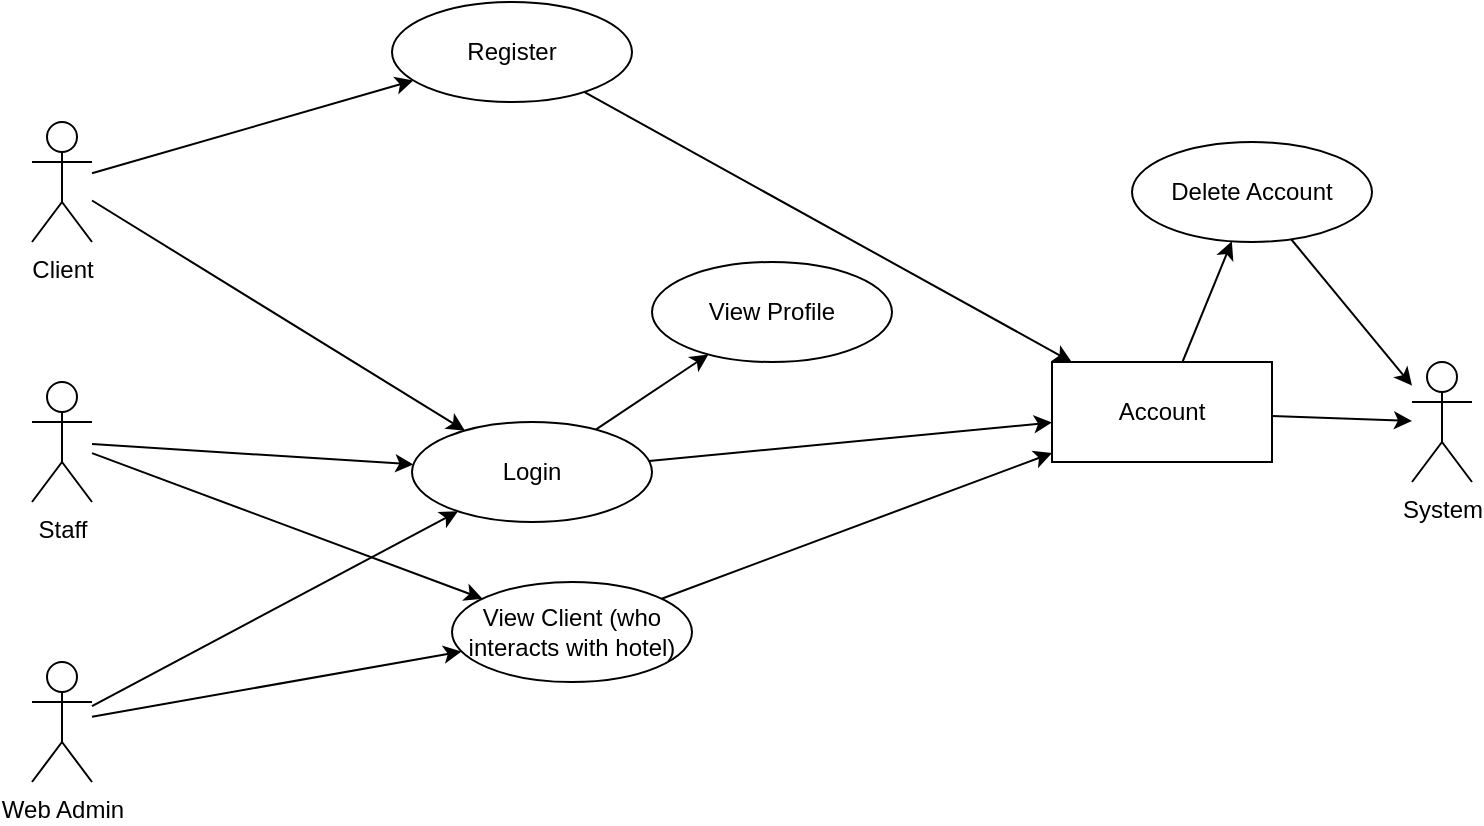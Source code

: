 <mxfile>
    <diagram id="3KbqttFD7PoUPnn3kP11" name="Page-1">
        <mxGraphModel dx="1682" dy="1410" grid="1" gridSize="10" guides="1" tooltips="1" connect="1" arrows="1" fold="1" page="1" pageScale="1" pageWidth="850" pageHeight="1100" math="0" shadow="0">
            <root>
                <mxCell id="0"/>
                <mxCell id="1" parent="0"/>
                <mxCell id="7" style="edgeStyle=none;html=1;" edge="1" parent="1" source="2" target="6">
                    <mxGeometry relative="1" as="geometry"/>
                </mxCell>
                <mxCell id="13" style="edgeStyle=none;html=1;" edge="1" parent="1" source="2" target="12">
                    <mxGeometry relative="1" as="geometry"/>
                </mxCell>
                <mxCell id="2" value="Client" style="shape=umlActor;html=1;verticalLabelPosition=bottom;verticalAlign=top;align=center;" vertex="1" parent="1">
                    <mxGeometry x="-370" y="410" width="30" height="60" as="geometry"/>
                </mxCell>
                <mxCell id="8" style="edgeStyle=none;html=1;" edge="1" parent="1" source="3" target="6">
                    <mxGeometry relative="1" as="geometry"/>
                </mxCell>
                <mxCell id="24" style="edgeStyle=none;html=1;" edge="1" parent="1" source="3" target="23">
                    <mxGeometry relative="1" as="geometry"/>
                </mxCell>
                <mxCell id="3" value="Staff" style="shape=umlActor;html=1;verticalLabelPosition=bottom;verticalAlign=top;align=center;" vertex="1" parent="1">
                    <mxGeometry x="-370" y="540" width="30" height="60" as="geometry"/>
                </mxCell>
                <mxCell id="9" style="edgeStyle=none;html=1;" edge="1" parent="1" source="4" target="6">
                    <mxGeometry relative="1" as="geometry"/>
                </mxCell>
                <mxCell id="25" style="edgeStyle=none;html=1;" edge="1" parent="1" source="4" target="23">
                    <mxGeometry relative="1" as="geometry"/>
                </mxCell>
                <mxCell id="4" value="Web Admin" style="shape=umlActor;html=1;verticalLabelPosition=bottom;verticalAlign=top;align=center;" vertex="1" parent="1">
                    <mxGeometry x="-370" y="680" width="30" height="60" as="geometry"/>
                </mxCell>
                <mxCell id="5" value="System" style="shape=umlActor;html=1;verticalLabelPosition=bottom;verticalAlign=top;align=center;" vertex="1" parent="1">
                    <mxGeometry x="320" y="530" width="30" height="60" as="geometry"/>
                </mxCell>
                <mxCell id="10" style="edgeStyle=none;html=1;" edge="1" parent="1" source="6" target="29">
                    <mxGeometry relative="1" as="geometry"/>
                </mxCell>
                <mxCell id="18" style="edgeStyle=none;html=1;" edge="1" parent="1" source="6" target="22">
                    <mxGeometry relative="1" as="geometry">
                        <mxPoint x="-40" y="510" as="targetPoint"/>
                    </mxGeometry>
                </mxCell>
                <mxCell id="6" value="Login" style="ellipse;whiteSpace=wrap;html=1;" vertex="1" parent="1">
                    <mxGeometry x="-180" y="560" width="120" height="50" as="geometry"/>
                </mxCell>
                <mxCell id="14" style="edgeStyle=none;html=1;" edge="1" parent="1" source="12" target="29">
                    <mxGeometry relative="1" as="geometry"/>
                </mxCell>
                <mxCell id="12" value="Register" style="ellipse;whiteSpace=wrap;html=1;" vertex="1" parent="1">
                    <mxGeometry x="-190" y="350" width="120" height="50" as="geometry"/>
                </mxCell>
                <mxCell id="22" value="View Profile" style="ellipse;whiteSpace=wrap;html=1;" vertex="1" parent="1">
                    <mxGeometry x="-60" y="480" width="120" height="50" as="geometry"/>
                </mxCell>
                <mxCell id="26" style="edgeStyle=none;html=1;" edge="1" parent="1" source="23" target="29">
                    <mxGeometry relative="1" as="geometry"/>
                </mxCell>
                <mxCell id="23" value="View Client (who interacts with hotel)" style="ellipse;whiteSpace=wrap;html=1;" vertex="1" parent="1">
                    <mxGeometry x="-160" y="640" width="120" height="50" as="geometry"/>
                </mxCell>
                <mxCell id="31" style="edgeStyle=none;html=1;" edge="1" parent="1" source="29" target="5">
                    <mxGeometry relative="1" as="geometry"/>
                </mxCell>
                <mxCell id="33" style="edgeStyle=none;html=1;" edge="1" parent="1" source="29" target="32">
                    <mxGeometry relative="1" as="geometry"/>
                </mxCell>
                <mxCell id="29" value="Account" style="whiteSpace=wrap;html=1;" vertex="1" parent="1">
                    <mxGeometry x="140" y="530" width="110" height="50" as="geometry"/>
                </mxCell>
                <mxCell id="34" style="edgeStyle=none;html=1;" edge="1" parent="1" source="32" target="5">
                    <mxGeometry relative="1" as="geometry"/>
                </mxCell>
                <mxCell id="32" value="Delete Account" style="ellipse;whiteSpace=wrap;html=1;" vertex="1" parent="1">
                    <mxGeometry x="180" y="420" width="120" height="50" as="geometry"/>
                </mxCell>
            </root>
        </mxGraphModel>
    </diagram>
</mxfile>